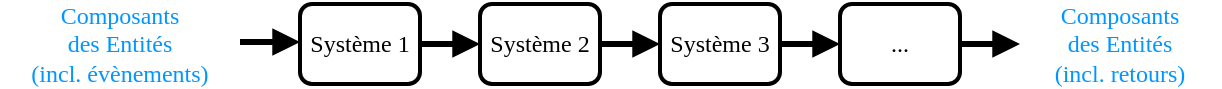 <mxfile version="10.6.0" type="device"><diagram id="n_CX51ZTA0pis7BmHsHd" name="Page-1"><mxGraphModel dx="758" dy="476" grid="1" gridSize="10" guides="1" tooltips="1" connect="1" arrows="1" fold="1" page="1" pageScale="1" pageWidth="827" pageHeight="1169" math="0" shadow="0"><root><mxCell id="0"/><mxCell id="1" parent="0"/><mxCell id="hdfDg4qriQX_NrQE_OWq-1" value="Système 1" style="rounded=1;whiteSpace=wrap;html=1;fontFamily=Verdana;strokeWidth=2;" parent="1" vertex="1"><mxGeometry x="160" y="160" width="60" height="40" as="geometry"/></mxCell><mxCell id="hdfDg4qriQX_NrQE_OWq-2" value="Système 2" style="rounded=1;whiteSpace=wrap;html=1;fontFamily=Verdana;strokeWidth=2;" parent="1" vertex="1"><mxGeometry x="250" y="160" width="60" height="40" as="geometry"/></mxCell><mxCell id="hdfDg4qriQX_NrQE_OWq-3" value="Système 3" style="rounded=1;whiteSpace=wrap;html=1;fontFamily=Verdana;strokeWidth=2;" parent="1" vertex="1"><mxGeometry x="340" y="160" width="60" height="40" as="geometry"/></mxCell><mxCell id="hdfDg4qriQX_NrQE_OWq-4" value="..." style="rounded=1;whiteSpace=wrap;html=1;fontFamily=Verdana;strokeWidth=2;" parent="1" vertex="1"><mxGeometry x="430" y="160" width="60" height="40" as="geometry"/></mxCell><mxCell id="hdfDg4qriQX_NrQE_OWq-5" value="" style="endArrow=block;html=1;fontFamily=Verdana;strokeWidth=3;endFill=1;" parent="1" edge="1"><mxGeometry width="50" height="50" relative="1" as="geometry"><mxPoint x="130" y="179" as="sourcePoint"/><mxPoint x="160" y="179" as="targetPoint"/></mxGeometry></mxCell><mxCell id="hdfDg4qriQX_NrQE_OWq-6" value="" style="endArrow=block;html=1;fontFamily=Verdana;strokeWidth=3;endFill=1;" parent="1" source="hdfDg4qriQX_NrQE_OWq-1" target="hdfDg4qriQX_NrQE_OWq-2" edge="1"><mxGeometry width="50" height="50" relative="1" as="geometry"><mxPoint x="190" y="182" as="sourcePoint"/><mxPoint x="170" y="189" as="targetPoint"/></mxGeometry></mxCell><mxCell id="hdfDg4qriQX_NrQE_OWq-7" value="" style="endArrow=block;html=1;fontFamily=Verdana;strokeWidth=3;endFill=1;" parent="1" source="hdfDg4qriQX_NrQE_OWq-2" target="hdfDg4qriQX_NrQE_OWq-3" edge="1"><mxGeometry width="50" height="50" relative="1" as="geometry"><mxPoint x="150" y="199" as="sourcePoint"/><mxPoint x="180" y="199" as="targetPoint"/></mxGeometry></mxCell><mxCell id="hdfDg4qriQX_NrQE_OWq-8" value="" style="endArrow=block;html=1;fontFamily=Verdana;strokeWidth=3;endFill=1;" parent="1" source="hdfDg4qriQX_NrQE_OWq-3" target="hdfDg4qriQX_NrQE_OWq-4" edge="1"><mxGeometry width="50" height="50" relative="1" as="geometry"><mxPoint x="160" y="209" as="sourcePoint"/><mxPoint x="190" y="209" as="targetPoint"/></mxGeometry></mxCell><mxCell id="hdfDg4qriQX_NrQE_OWq-9" value="" style="endArrow=block;html=1;fontFamily=Verdana;strokeWidth=3;endFill=1;" parent="1" edge="1"><mxGeometry width="50" height="50" relative="1" as="geometry"><mxPoint x="490" y="180" as="sourcePoint"/><mxPoint x="520" y="180" as="targetPoint"/></mxGeometry></mxCell><mxCell id="hdfDg4qriQX_NrQE_OWq-10" value="Composants&lt;br&gt;des Entités&lt;br&gt;(incl. évènements)" style="text;html=1;strokeColor=none;fillColor=none;align=center;verticalAlign=middle;whiteSpace=wrap;rounded=0;fontFamily=Verdana;fontColor=#0096FF;" parent="1" vertex="1"><mxGeometry x="10" y="160" width="120" height="40" as="geometry"/></mxCell><mxCell id="hdfDg4qriQX_NrQE_OWq-11" value="Composants&lt;br&gt;des Entités&lt;br&gt;(incl. retours)" style="text;html=1;strokeColor=none;fillColor=none;align=center;verticalAlign=middle;whiteSpace=wrap;rounded=0;fontFamily=Verdana;fontColor=#0096FF;" parent="1" vertex="1"><mxGeometry x="520" y="160" width="100" height="40" as="geometry"/></mxCell></root></mxGraphModel></diagram></mxfile>